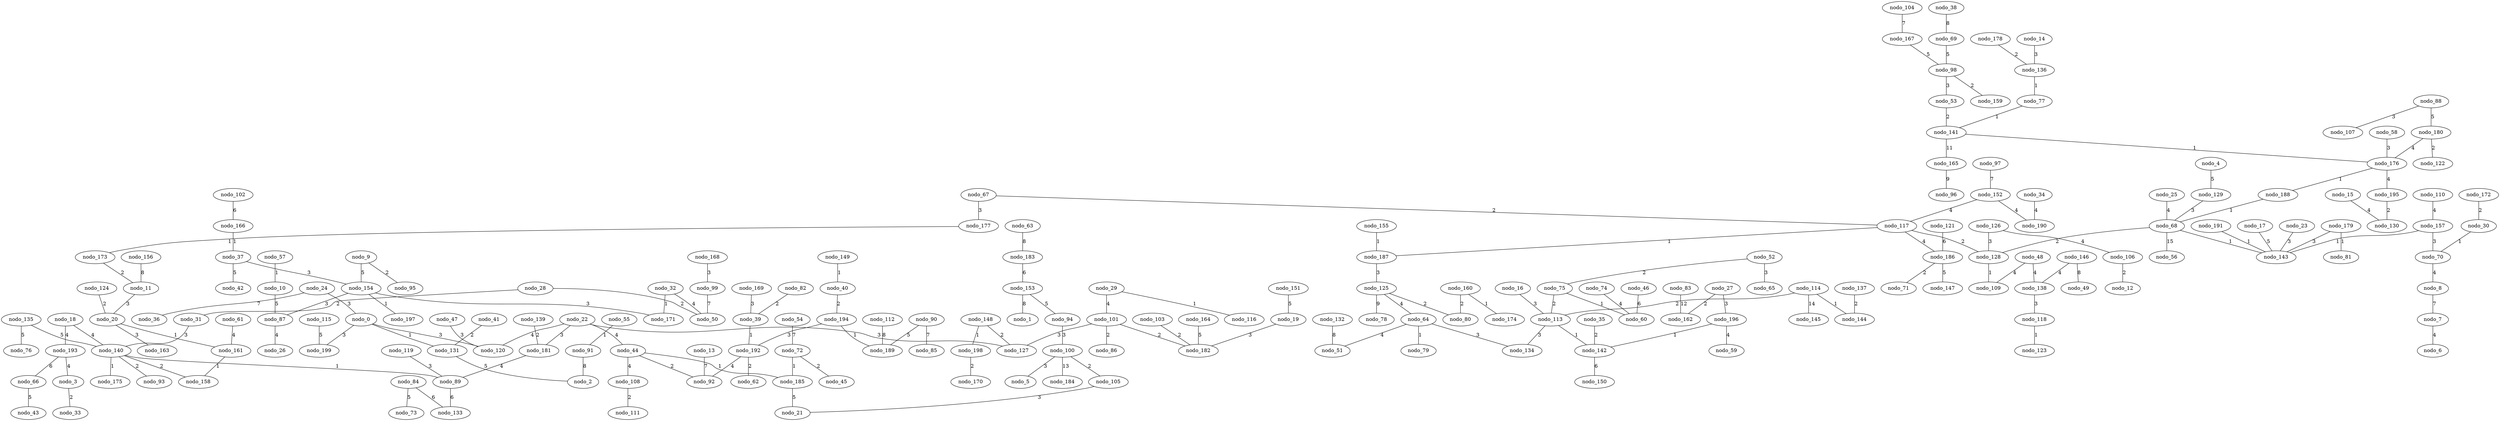 graph gen_gilbert_200_i_kruskal {
  nodo_61 -- nodo_161 [label=4 weight=4];
  nodo_160 -- nodo_174 [label=1 weight=1];
  nodo_153 -- nodo_1 [label=8 weight=8];
  nodo_70 -- nodo_8 [label=4 weight=4];
  nodo_52 -- nodo_65 [label=3 weight=3];
  nodo_64 -- nodo_51 [label=4 weight=4];
  nodo_29 -- nodo_116 [label=1 weight=1];
  nodo_52 -- nodo_75 [label=2 weight=2];
  nodo_179 -- nodo_81 [label=1 weight=1];
  nodo_146 -- nodo_138 [label=4 weight=4];
  nodo_167 -- nodo_98 [label=5 weight=5];
  nodo_198 -- nodo_170 [label=2 weight=2];
  nodo_47 -- nodo_120 [label=3 weight=3];
  nodo_155 -- nodo_187 [label=1 weight=1];
  nodo_55 -- nodo_91 [label=1 weight=1];
  nodo_164 -- nodo_182 [label=5 weight=5];
  nodo_194 -- nodo_192 [label=3 weight=3];
  nodo_106 -- nodo_12 [label=2 weight=2];
  nodo_194 -- nodo_189 [label=1 weight=1];
  nodo_137 -- nodo_144 [label=2 weight=2];
  nodo_176 -- nodo_195 [label=4 weight=4];
  nodo_191 -- nodo_143 [label=1 weight=1];
  nodo_176 -- nodo_188 [label=1 weight=1];
  nodo_186 -- nodo_71 [label=2 weight=2];
  nodo_146 -- nodo_49 [label=8 weight=8];
  nodo_77 -- nodo_141 [label=1 weight=1];
  nodo_112 -- nodo_189 [label=8 weight=8];
  nodo_17 -- nodo_143 [label=5 weight=5];
  nodo_34 -- nodo_190 [label=4 weight=4];
  nodo_101 -- nodo_86 [label=2 weight=2];
  nodo_149 -- nodo_40 [label=1 weight=1];
  nodo_125 -- nodo_80 [label=2 weight=2];
  nodo_125 -- nodo_78 [label=9 weight=9];
  nodo_103 -- nodo_182 [label=2 weight=2];
  nodo_125 -- nodo_64 [label=4 weight=4];
  nodo_142 -- nodo_150 [label=6 weight=6];
  nodo_64 -- nodo_79 [label=1 weight=1];
  nodo_24 -- nodo_36 [label=7 weight=7];
  nodo_53 -- nodo_141 [label=2 weight=2];
  nodo_44 -- nodo_108 [label=4 weight=4];
  nodo_152 -- nodo_190 [label=4 weight=4];
  nodo_69 -- nodo_98 [label=5 weight=5];
  nodo_35 -- nodo_142 [label=2 weight=2];
  nodo_30 -- nodo_70 [label=1 weight=1];
  nodo_169 -- nodo_39 [label=3 weight=3];
  nodo_24 -- nodo_0 [label=3 weight=3];
  nodo_118 -- nodo_123 [label=1 weight=1];
  nodo_152 -- nodo_117 [label=4 weight=4];
  nodo_161 -- nodo_158 [label=1 weight=1];
  nodo_48 -- nodo_138 [label=4 weight=4];
  nodo_98 -- nodo_159 [label=2 weight=2];
  nodo_136 -- nodo_77 [label=1 weight=1];
  nodo_179 -- nodo_143 [label=3 weight=3];
  nodo_48 -- nodo_109 [label=4 weight=4];
  nodo_173 -- nodo_11 [label=2 weight=2];
  nodo_94 -- nodo_100 [label=3 weight=3];
  nodo_9 -- nodo_154 [label=5 weight=5];
  nodo_82 -- nodo_39 [label=2 weight=2];
  nodo_138 -- nodo_118 [label=3 weight=3];
  nodo_22 -- nodo_127 [label=3 weight=3];
  nodo_22 -- nodo_120 [label=4 weight=4];
  nodo_57 -- nodo_10 [label=1 weight=1];
  nodo_39 -- nodo_192 [label=1 weight=1];
  nodo_185 -- nodo_21 [label=5 weight=5];
  nodo_188 -- nodo_68 [label=1 weight=1];
  nodo_121 -- nodo_186 [label=6 weight=6];
  nodo_38 -- nodo_69 [label=8 weight=8];
  nodo_22 -- nodo_181 [label=3 weight=3];
  nodo_140 -- nodo_89 [label=1 weight=1];
  nodo_75 -- nodo_60 [label=1 weight=1];
  nodo_87 -- nodo_26 [label=4 weight=4];
  nodo_140 -- nodo_93 [label=2 weight=2];
  nodo_91 -- nodo_2 [label=8 weight=8];
  nodo_31 -- nodo_140 [label=3 weight=3];
  nodo_40 -- nodo_194 [label=2 weight=2];
  nodo_180 -- nodo_122 [label=2 weight=2];
  nodo_124 -- nodo_20 [label=2 weight=2];
  nodo_16 -- nodo_113 [label=3 weight=3];
  nodo_102 -- nodo_166 [label=6 weight=6];
  nodo_192 -- nodo_92 [label=4 weight=4];
  nodo_192 -- nodo_62 [label=2 weight=2];
  nodo_89 -- nodo_133 [label=6 weight=6];
  nodo_115 -- nodo_199 [label=5 weight=5];
  nodo_66 -- nodo_43 [label=5 weight=5];
  nodo_72 -- nodo_185 [label=1 weight=1];
  nodo_128 -- nodo_109 [label=1 weight=1];
  nodo_29 -- nodo_101 [label=4 weight=4];
  nodo_44 -- nodo_185 [label=1 weight=1];
  nodo_54 -- nodo_72 [label=7 weight=7];
  nodo_126 -- nodo_106 [label=4 weight=4];
  nodo_131 -- nodo_2 [label=5 weight=5];
  nodo_4 -- nodo_129 [label=5 weight=5];
  nodo_135 -- nodo_140 [label=5 weight=5];
  nodo_193 -- nodo_3 [label=4 weight=4];
  nodo_27 -- nodo_162 [label=2 weight=2];
  nodo_63 -- nodo_183 [label=8 weight=8];
  nodo_72 -- nodo_45 [label=2 weight=2];
  nodo_97 -- nodo_152 [label=7 weight=7];
  nodo_126 -- nodo_128 [label=3 weight=3];
  nodo_196 -- nodo_142 [label=1 weight=1];
  nodo_84 -- nodo_73 [label=5 weight=5];
  nodo_180 -- nodo_176 [label=4 weight=4];
  nodo_178 -- nodo_136 [label=2 weight=2];
  nodo_11 -- nodo_20 [label=3 weight=3];
  nodo_27 -- nodo_196 [label=3 weight=3];
  nodo_67 -- nodo_177 [label=3 weight=3];
  nodo_99 -- nodo_50 [label=7 weight=7];
  nodo_23 -- nodo_143 [label=3 weight=3];
  nodo_139 -- nodo_181 [label=2 weight=2];
  nodo_100 -- nodo_5 [label=3 weight=3];
  nodo_151 -- nodo_19 [label=5 weight=5];
  nodo_108 -- nodo_111 [label=2 weight=2];
  nodo_166 -- nodo_37 [label=1 weight=1];
  nodo_84 -- nodo_133 [label=6 weight=6];
  nodo_183 -- nodo_153 [label=6 weight=6];
  nodo_28 -- nodo_31 [label=2 weight=2];
  nodo_129 -- nodo_68 [label=3 weight=3];
  nodo_0 -- nodo_199 [label=3 weight=3];
  nodo_67 -- nodo_117 [label=2 weight=2];
  nodo_9 -- nodo_95 [label=2 weight=2];
  nodo_32 -- nodo_171 [label=1 weight=1];
  nodo_148 -- nodo_127 [label=2 weight=2];
  nodo_110 -- nodo_157 [label=4 weight=4];
  nodo_154 -- nodo_87 [label=3 weight=3];
  nodo_75 -- nodo_113 [label=2 weight=2];
  nodo_90 -- nodo_189 [label=5 weight=5];
  nodo_28 -- nodo_50 [label=2 weight=2];
  nodo_41 -- nodo_131 [label=2 weight=2];
  nodo_68 -- nodo_56 [label=15 weight=15];
  nodo_148 -- nodo_198 [label=1 weight=1];
  nodo_140 -- nodo_158 [label=2 weight=2];
  nodo_140 -- nodo_175 [label=1 weight=1];
  nodo_58 -- nodo_176 [label=3 weight=3];
  nodo_32 -- nodo_50 [label=4 weight=4];
  nodo_157 -- nodo_70 [label=3 weight=3];
  nodo_101 -- nodo_127 [label=3 weight=3];
  nodo_187 -- nodo_125 [label=3 weight=3];
  nodo_19 -- nodo_182 [label=3 weight=3];
  nodo_88 -- nodo_107 [label=3 weight=3];
  nodo_15 -- nodo_130 [label=4 weight=4];
  nodo_0 -- nodo_131 [label=1 weight=1];
  nodo_114 -- nodo_145 [label=14 weight=14];
  nodo_0 -- nodo_120 [label=3 weight=3];
  nodo_157 -- nodo_143 [label=1 weight=1];
  nodo_114 -- nodo_144 [label=1 weight=1];
  nodo_105 -- nodo_21 [label=3 weight=3];
  nodo_101 -- nodo_182 [label=2 weight=2];
  nodo_44 -- nodo_92 [label=2 weight=2];
  nodo_114 -- nodo_113 [label=2 weight=2];
  nodo_88 -- nodo_180 [label=5 weight=5];
  nodo_37 -- nodo_154 [label=3 weight=3];
  nodo_153 -- nodo_94 [label=5 weight=5];
  nodo_74 -- nodo_60 [label=4 weight=4];
  nodo_98 -- nodo_53 [label=3 weight=3];
  nodo_13 -- nodo_92 [label=7 weight=7];
  nodo_37 -- nodo_42 [label=5 weight=5];
  nodo_25 -- nodo_68 [label=4 weight=4];
  nodo_154 -- nodo_171 [label=3 weight=3];
  nodo_154 -- nodo_197 [label=1 weight=1];
  nodo_165 -- nodo_96 [label=9 weight=9];
  nodo_3 -- nodo_33 [label=2 weight=2];
  nodo_90 -- nodo_85 [label=7 weight=7];
  nodo_7 -- nodo_6 [label=4 weight=4];
  nodo_195 -- nodo_130 [label=2 weight=2];
  nodo_64 -- nodo_134 [label=3 weight=3];
  nodo_168 -- nodo_99 [label=3 weight=3];
  nodo_193 -- nodo_66 [label=6 weight=6];
  nodo_181 -- nodo_89 [label=4 weight=4];
  nodo_68 -- nodo_143 [label=1 weight=1];
  nodo_156 -- nodo_11 [label=8 weight=8];
  nodo_68 -- nodo_128 [label=2 weight=2];
  nodo_104 -- nodo_167 [label=7 weight=7];
  nodo_132 -- nodo_51 [label=8 weight=8];
  nodo_119 -- nodo_89 [label=3 weight=3];
  nodo_113 -- nodo_134 [label=3 weight=3];
  nodo_14 -- nodo_136 [label=3 weight=3];
  nodo_113 -- nodo_142 [label=1 weight=1];
  nodo_20 -- nodo_161 [label=1 weight=1];
  nodo_20 -- nodo_163 [label=3 weight=3];
  nodo_177 -- nodo_173 [label=1 weight=1];
  nodo_83 -- nodo_162 [label=12 weight=12];
  nodo_8 -- nodo_7 [label=7 weight=7];
  nodo_22 -- nodo_44 [label=4 weight=4];
  nodo_172 -- nodo_30 [label=2 weight=2];
  nodo_117 -- nodo_186 [label=4 weight=4];
  nodo_117 -- nodo_187 [label=1 weight=1];
  nodo_18 -- nodo_193 [label=4 weight=4];
  nodo_100 -- nodo_105 [label=2 weight=2];
  nodo_18 -- nodo_140 [label=4 weight=4];
  nodo_135 -- nodo_76 [label=5 weight=5];
  nodo_141 -- nodo_176 [label=1 weight=1];
  nodo_117 -- nodo_128 [label=2 weight=2];
  nodo_141 -- nodo_165 [label=11 weight=11];
  nodo_100 -- nodo_184 [label=13 weight=13];
  nodo_46 -- nodo_60 [label=6 weight=6];
  nodo_160 -- nodo_80 [label=2 weight=2];
  nodo_196 -- nodo_59 [label=4 weight=4];
  nodo_10 -- nodo_87 [label=5 weight=5];
  nodo_186 -- nodo_147 [label=5 weight=5];
}